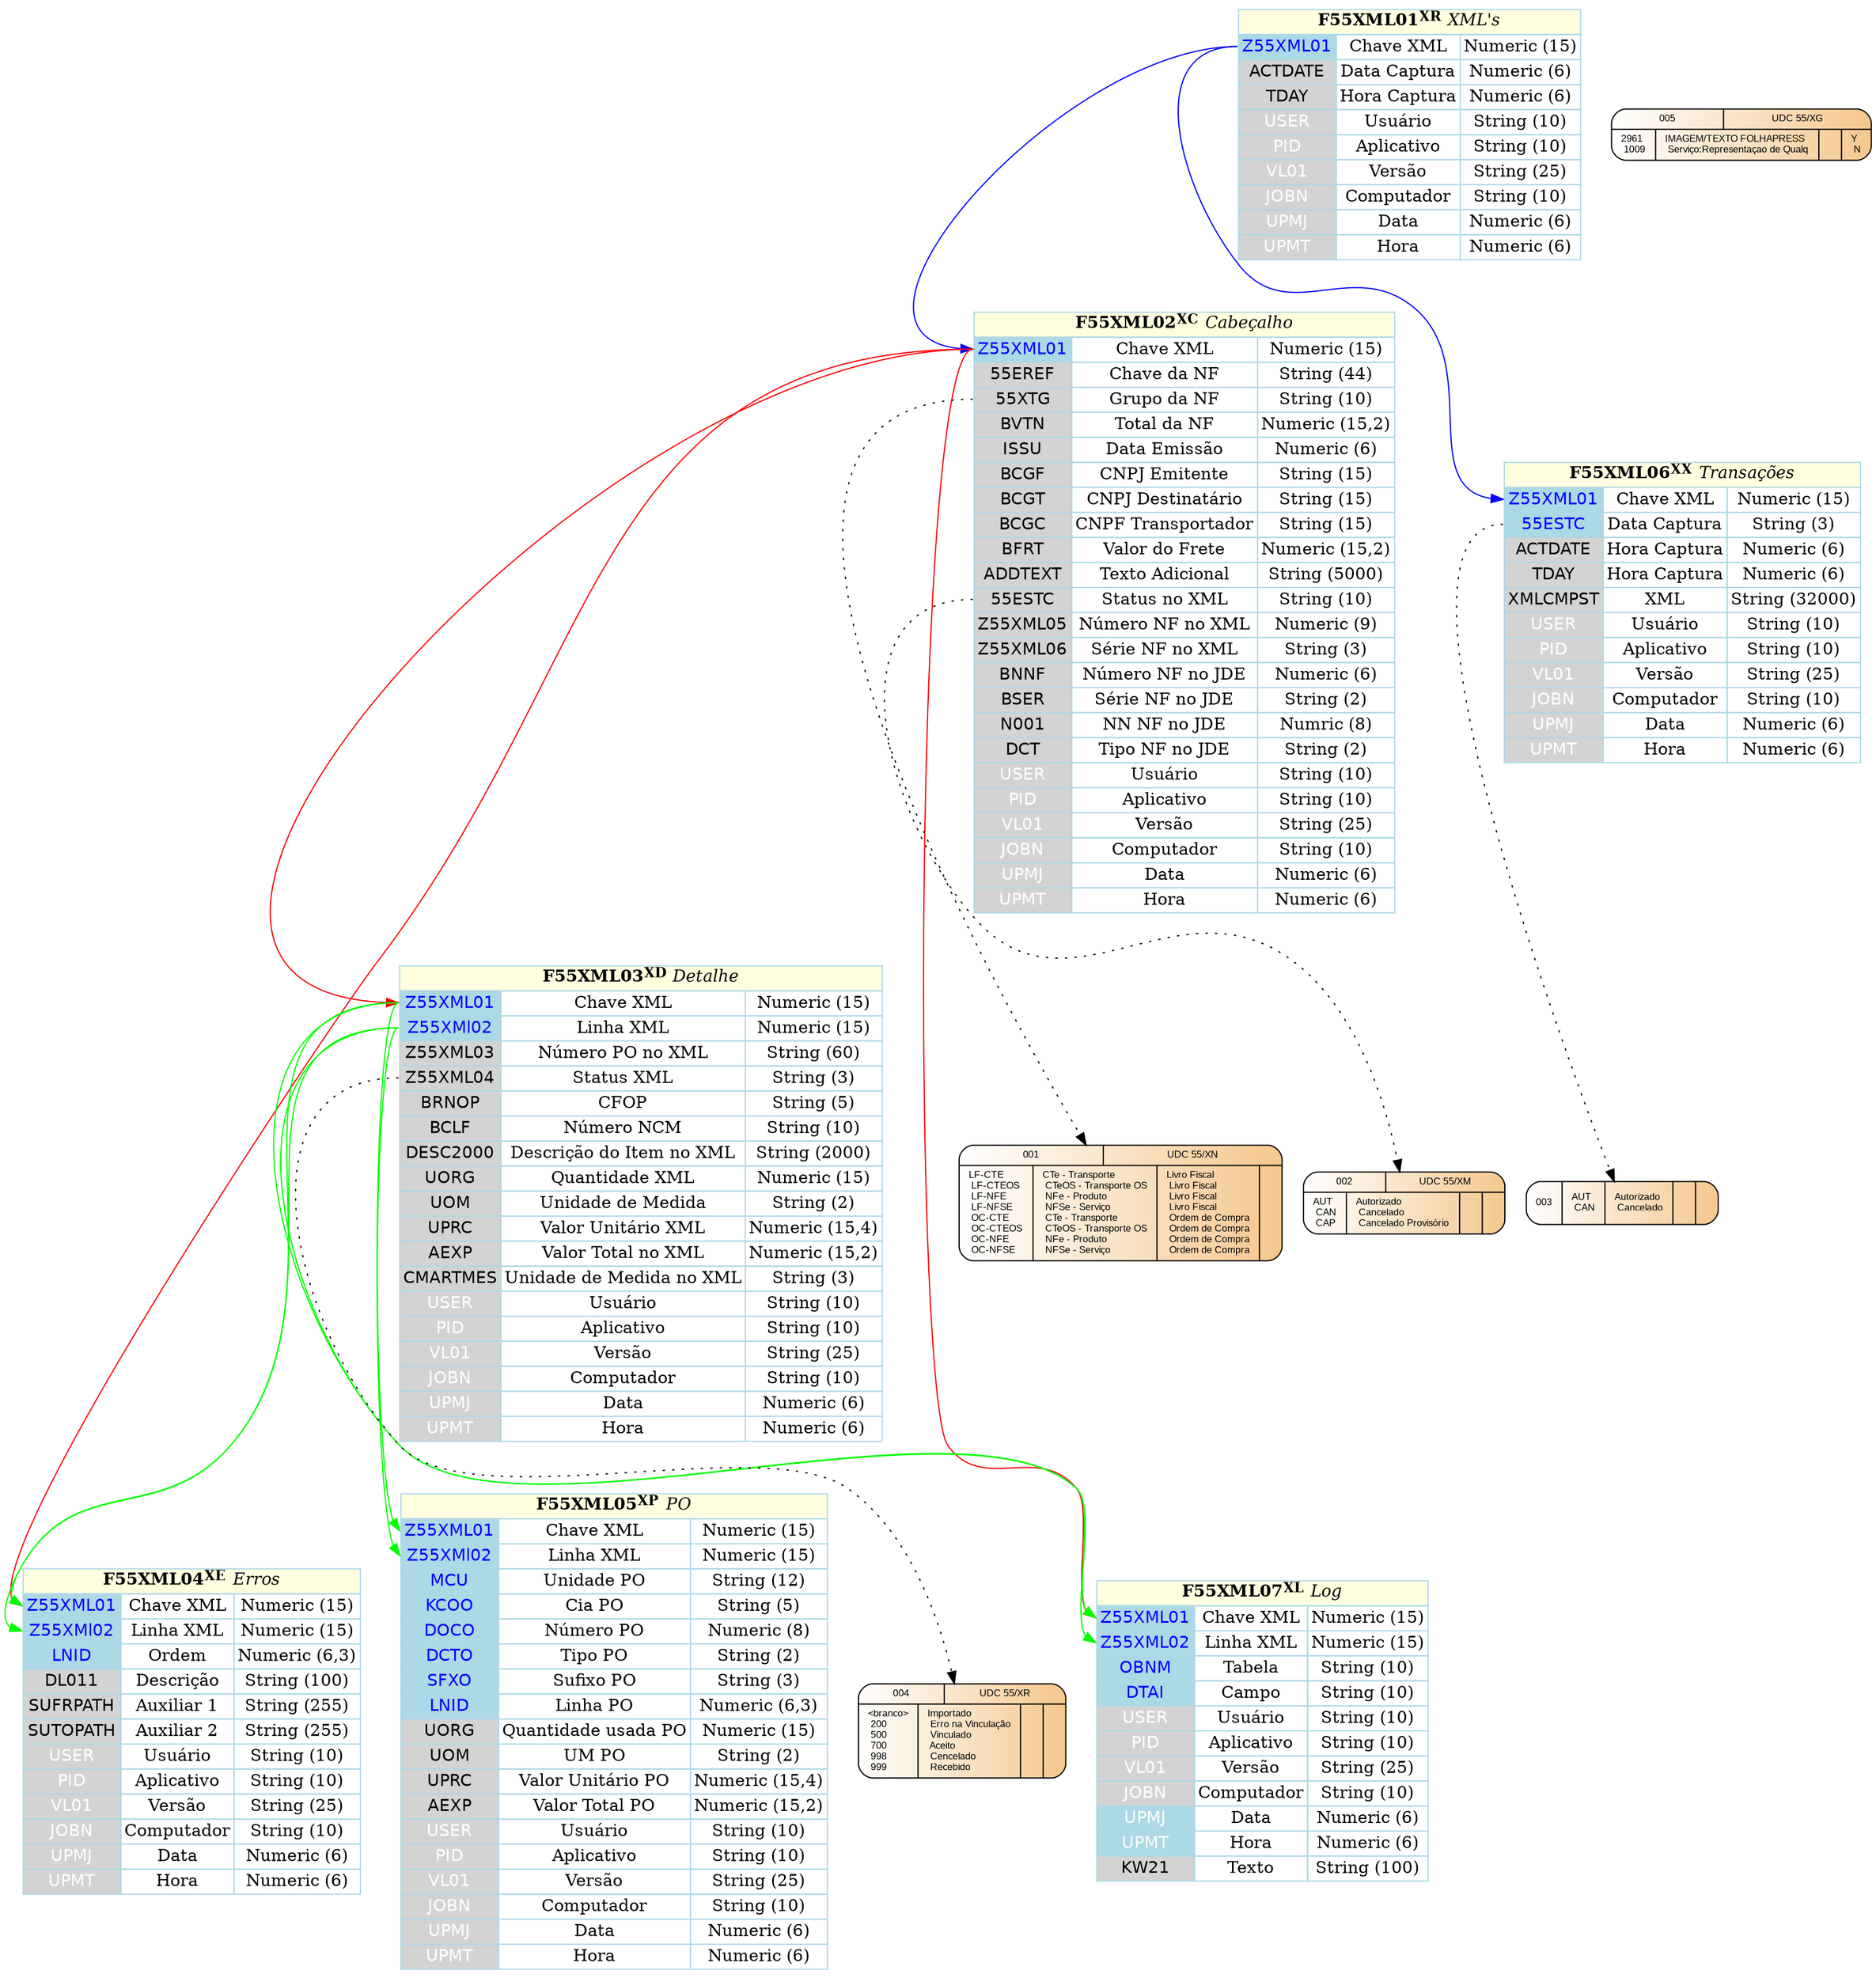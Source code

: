 digraph H {

  tabela01 [
   shape=none
   label=<
     <table border='0' cellborder='1' color='lightblue' cellspacing='0'>
       <tr><td colspan="3" bgcolor="lightyellow"><b>F55XML01<sup>XR</sup></b> <i>XML's</i></td></tr>
       <tr><td port='col01' bgcolor="lightblue"><font face="helvetica" color="blue">Z55XML01</font></td><td>Chave XML</td><td>Numeric (15)</td></tr>
       <tr><td port='col02' bgcolor="lightgray"><font face="helvetica" color="black">ACTDATE</font></td><td>Data Captura</td><td>Numeric (6)</td></tr>
       <tr><td port='col03' bgcolor="lightgray"><font face="helvetica" color="black">TDAY</font></td><td>Hora Captura</td><td>Numeric (6)</td></tr>
       <tr><td bgcolor="lightgray"><font face="helvetica" color="white">USER</font></td><td>Usuário</td><td>String (10)</td></tr>
       <tr><td bgcolor="lightgray"><font face="helvetica" color="white">PID</font></td><td>Aplicativo</td><td>String (10)</td></tr>
       <tr><td bgcolor="lightgray"><font face="helvetica" color="white">VL01</font></td><td>Versão</td><td>String (25)</td></tr>
       <tr><td bgcolor="lightgray"><font face="helvetica" color="white">JOBN</font></td><td>Computador</td><td>String (10)</td></tr>
       <tr><td bgcolor="lightgray"><font face="helvetica" color="white">UPMJ</font></td><td>Data</td><td>Numeric (6)</td></tr>
       <tr><td bgcolor="lightgray"><font face="helvetica" color="white">UPMT</font></td><td>Hora</td><td>Numeric (6)</td></tr>
     </table>
  >];

  tabela02 [
   shape=none
   label=<
     <table border='0' cellborder='1' color='lightblue' cellspacing='0'>
       <tr><td colspan="3" bgcolor="lightyellow"><b>F55XML02<sup>XC</sup></b> <i>Cabeçalho</i></td></tr>
       <tr><td port='col01' bgcolor="lightblue"><font face="helvetica" color="blue">Z55XML01</font></td><td>Chave XML</td><td>Numeric (15)</td></tr>
       <tr><td port='col02' bgcolor="lightgray"><font face="helvetica" color="black">55EREF</font></td><td>Chave da NF</td><td>String (44)</td></tr>
       <tr><td port='col03' bgcolor="lightgray"><font face="helvetica" color="black">55XTG</font></td><td>Grupo da NF</td><td>String (10)</td></tr>
       <tr><td port='col04' bgcolor="lightgray"><font face="helvetica" color="black">BVTN</font></td><td>Total da NF</td><td>Numeric (15,2)</td></tr>
       <tr><td port='col05' bgcolor="lightgray"><font face="helvetica" color="black">ISSU</font></td><td>Data Emissão</td><td>Numeric (6)</td></tr>
       <tr><td port='col06' bgcolor="lightgray"><font face="helvetica" color="black">BCGF</font></td><td>CNPJ Emitente</td><td>String (15)</td></tr>
       <tr><td port='col07' bgcolor="lightgray"><font face="helvetica" color="black">BCGT</font></td><td>CNPJ Destinatário</td><td>String (15)</td></tr>
       <tr><td port='col08' bgcolor="lightgray"><font face="helvetica" color="black">BCGC</font></td><td>CNPF Transportador</td><td>String (15)</td></tr>
       <tr><td port='col09' bgcolor="lightgray"><font face="helvetica" color="black">BFRT</font></td><td>Valor do Frete</td><td>Numeric (15,2)</td></tr>
       <tr><td port='col10' bgcolor="lightgray"><font face="helvetica" color="black">ADDTEXT</font></td><td>Texto Adicional</td><td>String (5000)</td></tr>
       <tr><td port='col11' bgcolor="lightgray"><font face="helvetica" color="black">55ESTC</font></td><td>Status no XML</td><td>String (10)</td></tr>
       <tr><td port='col12' bgcolor="lightgray"><font face="helvetica" color="black">Z55XML05</font></td><td>Número NF no XML</td><td>Numeric (9)</td></tr>
       <tr><td port='col13' bgcolor="lightgray"><font face="helvetica" color="black">Z55XML06</font></td><td>Série NF no XML</td><td>String (3)</td></tr>
       <tr><td port='col14' bgcolor="lightgray"><font face="helvetica" color="black">BNNF</font></td><td>Número NF no JDE</td><td>Numeric (6)</td></tr>
       <tr><td port='col15' bgcolor="lightgray"><font face="helvetica" color="black">BSER</font></td><td>Série NF no JDE</td><td>String (2)</td></tr>
       <tr><td port='col16' bgcolor="lightgray"><font face="helvetica" color="black">N001</font></td><td>NN NF no JDE</td><td>Numric (8)</td></tr>
       <tr><td port='col17' bgcolor="lightgray"><font face="helvetica" color="black">DCT</font></td><td>Tipo NF no JDE</td><td>String (2)</td></tr>
       <tr><td bgcolor="lightgray"><font face="helvetica" color="white">USER</font></td><td>Usuário</td><td>String (10)</td></tr>
       <tr><td bgcolor="lightgray"><font face="helvetica" color="white">PID</font></td><td>Aplicativo</td><td>String (10)</td></tr>
       <tr><td bgcolor="lightgray"><font face="helvetica" color="white">VL01</font></td><td>Versão</td><td>String (25)</td></tr>
       <tr><td bgcolor="lightgray"><font face="helvetica" color="white">JOBN</font></td><td>Computador</td><td>String (10)</td></tr>
       <tr><td bgcolor="lightgray"><font face="helvetica" color="white">UPMJ</font></td><td>Data</td><td>Numeric (6)</td></tr>
       <tr><td bgcolor="lightgray"><font face="helvetica" color="white">UPMT</font></td><td>Hora</td><td>Numeric (6)</td></tr>
     </table>
  >];

  tabela03 [
   shape=none
   label=<
     <table border='0' cellborder='1' color='lightblue' cellspacing='0'>
       <tr><td colspan="3" bgcolor="lightyellow"><b>F55XML03<sup>XD</sup></b> <i>Detalhe</i></td></tr>
       <tr><td port='col01' bgcolor="lightblue"><font face="helvetica" color="blue">Z55XML01</font></td><td>Chave XML</td><td>Numeric (15)</td></tr>
       <tr><td port='col02' bgcolor="lightblue"><font face="helvetica" color="blue">Z55XMl02</font></td><td>Linha XML</td><td>Numeric (15)</td></tr>
       <tr><td port='col03' bgcolor="lightgray"><font face="helvetica" color="black">Z55XML03</font></td><td>Número PO no XML</td><td>String (60)</td></tr>
       <tr><td port='col04' bgcolor="lightgray"><font face="helvetica" color="black">Z55XML04</font></td><td>Status XML</td><td>String (3)</td></tr>
       <tr><td port='col05' bgcolor="lightgray"><font face="helvetica" color="black">BRNOP</font></td><td>CFOP</td><td>String (5)</td></tr>
       <tr><td port='col06' bgcolor="lightgray"><font face="helvetica" color="black">BCLF</font></td><td>Número NCM</td><td>String (10)</td></tr>
       <tr><td port='col07' bgcolor="lightgray"><font face="helvetica" color="black">DESC2000</font></td><td>Descrição do Item no XML</td><td>String (2000)</td></tr>
       <tr><td port='col08' bgcolor="lightgray"><font face="helvetica" color="black">UORG</font></td><td>Quantidade XML</td><td>Numeric (15)</td></tr>
       <tr><td port='col09' bgcolor="lightgray"><font face="helvetica" color="black">UOM</font></td><td>Unidade de Medida</td><td>String (2)</td></tr>
       <tr><td port='col10' bgcolor="lightgray"><font face="helvetica" color="black">UPRC</font></td><td>Valor Unitário XML</td><td>Numeric (15,4)</td></tr>
       <tr><td port='col11' bgcolor="lightgray"><font face="helvetica" color="black">AEXP</font></td><td>Valor Total no XML</td><td>Numeric (15,2)</td></tr>
       <tr><td port='col12' bgcolor="lightgray"><font face="helvetica" color="black">CMARTMES</font></td><td>Unidade de Medida no XML</td><td>String (3)</td></tr>
       <tr><td bgcolor="lightgray"><font face="helvetica" color="white">USER</font></td><td>Usuário</td><td>String (10)</td></tr>
       <tr><td bgcolor="lightgray"><font face="helvetica" color="white">PID</font></td><td>Aplicativo</td><td>String (10)</td></tr>
       <tr><td bgcolor="lightgray"><font face="helvetica" color="white">VL01</font></td><td>Versão</td><td>String (25)</td></tr>
       <tr><td bgcolor="lightgray"><font face="helvetica" color="white">JOBN</font></td><td>Computador</td><td>String (10)</td></tr>
       <tr><td bgcolor="lightgray"><font face="helvetica" color="white">UPMJ</font></td><td>Data</td><td>Numeric (6)</td></tr>
       <tr><td bgcolor="lightgray"><font face="helvetica" color="white">UPMT</font></td><td>Hora</td><td>Numeric (6)</td></tr>
     </table>
  >];

  tabela04 [
   shape=none
   label=<
     <table border='0' cellborder='1' color='lightblue' cellspacing='0'>
       <tr><td colspan="3" bgcolor="lightyellow"><b>F55XML04<sup>XE</sup></b> <i>Erros</i></td></tr>
       <tr><td port='col01' bgcolor="lightblue"><font face="helvetica" color="blue">Z55XML01</font></td><td>Chave XML</td><td>Numeric (15)</td></tr>
       <tr><td port='col02' bgcolor="lightblue"><font face="helvetica" color="blue">Z55XMl02</font></td><td>Linha XML</td><td>Numeric (15)</td></tr>
       <tr><td port='col03' bgcolor="lightblue"><font face="helvetica" color="blue">LNID</font></td><td>Ordem</td><td>Numeric (6,3)</td></tr>
       <tr><td port='col04' bgcolor="lightgray"><font face="helvetica" color="black">DL011</font></td><td>Descrição</td><td>String (100)</td></tr>
       <tr><td port='col04' bgcolor="lightgray"><font face="helvetica" color="black">SUFRPATH</font></td><td>Auxiliar 1</td><td>String (255)</td></tr>
       <tr><td port='col04' bgcolor="lightgray"><font face="helvetica" color="black">SUTOPATH</font></td><td>Auxiliar 2</td><td>String (255)</td></tr>
       <tr><td bgcolor="lightgray"><font face="helvetica" color="white">USER</font></td><td>Usuário</td><td>String (10)</td></tr>
       <tr><td bgcolor="lightgray"><font face="helvetica" color="white">PID</font></td><td>Aplicativo</td><td>String (10)</td></tr>
       <tr><td bgcolor="lightgray"><font face="helvetica" color="white">VL01</font></td><td>Versão</td><td>String (25)</td></tr>
       <tr><td bgcolor="lightgray"><font face="helvetica" color="white">JOBN</font></td><td>Computador</td><td>String (10)</td></tr>
       <tr><td bgcolor="lightgray"><font face="helvetica" color="white">UPMJ</font></td><td>Data</td><td>Numeric (6)</td></tr>
       <tr><td bgcolor="lightgray"><font face="helvetica" color="white">UPMT</font></td><td>Hora</td><td>Numeric (6)</td></tr>
     </table>
  >];

  tabela05 [
   shape=none
   label=<
     <table border='0' cellborder='1' color='lightblue' cellspacing='0'>
       <tr><td colspan="3" bgcolor="lightyellow"><b>F55XML05<sup>XP</sup></b> <i>PO</i></td></tr>
       <tr><td port='col01' bgcolor="lightblue"><font face="helvetica" color="blue">Z55XML01</font></td><td>Chave XML</td><td>Numeric (15)</td></tr>
       <tr><td port='col02' bgcolor="lightblue"><font face="helvetica" color="blue">Z55XMl02</font></td><td>Linha XML</td><td>Numeric (15)</td></tr>
       <tr><td port='col03' bgcolor="lightblue"><font face="helvetica" color="blue">MCU</font></td><td>Unidade PO</td><td>String (12)</td></tr>
       <tr><td port='col04' bgcolor="lightblue"><font face="helvetica" color="blue">KCOO</font></td><td>Cia PO</td><td>String (5)</td></tr>
       <tr><td port='col05' bgcolor="lightblue"><font face="helvetica" color="blue">DOCO</font></td><td>Número PO</td><td>Numeric (8)</td></tr>
       <tr><td port='col06' bgcolor="lightblue"><font face="helvetica" color="blue">DCTO</font></td><td>Tipo PO</td><td>String (2)</td></tr>
       <tr><td port='col07' bgcolor="lightblue"><font face="helvetica" color="blue">SFXO</font></td><td>Sufixo PO</td><td>String (3)</td></tr>
       <tr><td port='col08' bgcolor="lightblue"><font face="helvetica" color="blue">LNID</font></td><td>Linha PO</td><td>Numeric (6,3)</td></tr>
       <tr><td port='col09' bgcolor="lightgray"><font face="helvetica" color="black">UORG</font></td><td>Quantidade usada PO</td><td>Numeric (15)</td></tr>
       <tr><td port='col10' bgcolor="lightgray"><font face="helvetica" color="black">UOM</font></td><td>UM PO</td><td>String (2)</td></tr>
       <tr><td port='col11' bgcolor="lightgray"><font face="helvetica" color="black">UPRC</font></td><td>Valor Unitário PO</td><td>Numeric (15,4)</td></tr>
       <tr><td port='col12' bgcolor="lightgray"><font face="helvetica" color="black">AEXP</font></td><td>Valor Total PO</td><td>Numeric (15,2)</td></tr>
       <tr><td bgcolor="lightgray"><font face="helvetica" color="white">USER</font></td><td>Usuário</td><td>String (10)</td></tr>
       <tr><td bgcolor="lightgray"><font face="helvetica" color="white">PID</font></td><td>Aplicativo</td><td>String (10)</td></tr>
       <tr><td bgcolor="lightgray"><font face="helvetica" color="white">VL01</font></td><td>Versão</td><td>String (25)</td></tr>
       <tr><td bgcolor="lightgray"><font face="helvetica" color="white">JOBN</font></td><td>Computador</td><td>String (10)</td></tr>
       <tr><td bgcolor="lightgray"><font face="helvetica" color="white">UPMJ</font></td><td>Data</td><td>Numeric (6)</td></tr>
       <tr><td bgcolor="lightgray"><font face="helvetica" color="white">UPMT</font></td><td>Hora</td><td>Numeric (6)</td></tr>
     </table>
  >];

  tabela06 [
   shape=none
   label=<
     <table border='0' cellborder='1' color='lightblue' cellspacing='0'>
       <tr><td colspan="3" bgcolor="lightyellow"><b>F55XML06<sup>XX</sup></b> <i>Transações</i></td></tr>
       <tr><td port='col01' bgcolor="lightblue"><font face="helvetica" color="blue">Z55XML01</font></td><td>Chave XML</td><td>Numeric (15)</td></tr>
       <tr><td port='col02' bgcolor="lightblue"><font face="helvetica" color="blue">55ESTC</font></td><td>Data Captura</td><td>String (3)</td></tr>
       <tr><td port='col03' bgcolor="lightgray"><font face="helvetica" color="black">ACTDATE</font></td><td>Hora Captura</td><td>Numeric (6)</td></tr>
       <tr><td port='col04' bgcolor="lightgray"><font face="helvetica" color="black">TDAY</font></td><td>Hora Captura</td><td>Numeric (6)</td></tr>
       <tr><td port='col05' bgcolor="lightgray"><font face="helvetica" color="black">XMLCMPST</font></td><td>XML</td><td>String (32000)</td></tr>
       <tr><td bgcolor="lightgray"><font face="helvetica" color="white">USER</font></td><td>Usuário</td><td>String (10)</td></tr>
       <tr><td bgcolor="lightgray"><font face="helvetica" color="white">PID</font></td><td>Aplicativo</td><td>String (10)</td></tr>
       <tr><td bgcolor="lightgray"><font face="helvetica" color="white">VL01</font></td><td>Versão</td><td>String (25)</td></tr>
       <tr><td bgcolor="lightgray"><font face="helvetica" color="white">JOBN</font></td><td>Computador</td><td>String (10)</td></tr>
       <tr><td bgcolor="lightgray"><font face="helvetica" color="white">UPMJ</font></td><td>Data</td><td>Numeric (6)</td></tr>
       <tr><td bgcolor="lightgray"><font face="helvetica" color="white">UPMT</font></td><td>Hora</td><td>Numeric (6)</td></tr>
     </table>
  >];

  tabela07 [
   shape=none
   label=<
     <table border='0' cellborder='1' color='lightblue' cellspacing='0'>
       <tr><td colspan="3" bgcolor="lightyellow"><b>F55XML07<sup>XL</sup></b> <i>Log</i></td></tr>
       <tr><td port='col01' bgcolor="lightblue"><font face="helvetica" color="blue">Z55XML01</font></td><td>Chave XML</td><td>Numeric (15)</td></tr>
       <tr><td port='col02' bgcolor="lightblue"><font face="helvetica" color="blue">Z55XML02</font></td><td>Linha XML</td><td>Numeric (15)</td></tr>
       <tr><td port='col03' bgcolor="lightblue"><font face="helvetica" color="blue">OBNM</font></td><td>Tabela</td><td>String (10)</td></tr>
       <tr><td port='col04' bgcolor="lightblue"><font face="helvetica" color="blue">DTAI</font></td><td>Campo</td><td>String (10)</td></tr>
       <tr><td port='col05' bgcolor="lightgray"><font face="helvetica" color="white">USER</font></td><td>Usuário</td><td>String (10)</td></tr>
       <tr><td port='col06' bgcolor="lightgray"><font face="helvetica" color="white">PID</font></td><td>Aplicativo</td><td>String (10)</td></tr>
       <tr><td port='col07' bgcolor="lightgray"><font face="helvetica" color="white">VL01</font></td><td>Versão</td><td>String (25)</td></tr>
       <tr><td port='col08' bgcolor="lightgray"><font face="helvetica" color="white">JOBN</font></td><td>Computador</td><td>String (10)</td></tr>
       <tr><td port='col09' bgcolor="lightblue"><font face="helvetica" color="white">UPMJ</font></td><td>Data</td><td>Numeric (6)</td></tr>
       <tr><td port='col10' bgcolor="lightblue"><font face="helvetica" color="white">UPMT</font></td><td>Hora</td><td>Numeric (6)</td></tr>
       <tr><td port='col11' bgcolor="lightgray"><font face="helvetica" color="black">KW21</font></td><td>Texto</td><td>String (100)</td></tr>
     </table>
  >];

  node001 [
    fontname = "Arial",
    fontsize = 8,
    shape=record,
    style="rounded,filled",
    fillcolor="white:#f5c78e"
    label="{{001|
             UDC 55/XN}|{
             LF-CTE\l
             LF-CTEOS\l
             LF-NFE\l
             LF-NFSE\l
             OC-CTE\l
             OC-CTEOS\l
             OC-NFE\l
             OC-NFSE\l|
             CTe - Transporte\l
             CTeOS - Transporte OS\l
             NFe - Produto\l
             NFSe - Serviço\l
             CTe - Transporte\l
             CTeOS - Transporte OS\l
             NFe - Produto\l
             NFSe - Serviço\l|
             Livro Fiscal\l
             Livro Fiscal\l
             Livro Fiscal\l
             Livro Fiscal\l
             Ordem de Compra\l
             Ordem de Compra\l
             Ordem de Compra\l
             Ordem de Compra\l|}}"
  ]

  node002 [
    fontname = "Arial",
    fontsize = 8,
    shape=record,
    style="rounded,filled",
    fillcolor="white:#f5c78e"
    label="{{002|
             UDC 55/XM}|{
             AUT\l
             CAN\l
             CAP\l|
             Autorizado\l
             Cancelado\l
             Cancelado Provisório\l||}}"
  ]

  node003 [
    fontname = "Arial",
    fontsize = 8,
    shape=record,
    style="rounded,filled",
    fillcolor="white:#f5c78e"
    label="003|
           AUT\l
           CAN\l|
           Autorizado\l
           Cancelado\l||}"
  ]

  node004 [
    fontname = "Arial",
    fontsize = 8,
    shape=record,
    style="rounded,filled",
    fillcolor="white:#f5c78e"
    label="{{004|
             UDC 55/XR}|{
             \<branco\>\l
             200\l
             500\l
             700\l
             998\l
             999\l|
             Importado\l
             Erro na Vinculação\l
             Vinculado\l
             Aceito\l
             Cencelado\l
             Recebido\l||}}"
  ]

  node005 [
    fontname = "Arial",
    fontsize = 8,
    shape=record,
    style="rounded,filled",
    fillcolor="white:#f5c78e"
    label="{{005|
             UDC 55/XG}|{
             2961\l
             1009\l|
             IMAGEM/TEXTO FOLHAPRESS\l
             Serviço:Representaçao de Qualq\l||
             Y\l
             N\l}}"
  ]

  tabela01:col01 -> tabela02:col01 [color="blue"];
  tabela01:col01 -> tabela06:col01 [color="blue"];
  tabela02:col01 -> tabela03:col01 [color="red"];
  tabela02:col01 -> tabela04:col01 [color="red"];
  tabela02:col01 -> tabela07:col01 [color="red"];
  tabela02:col03 -> node001 [style="dotted"];
  tabela02:col11 -> node002 [style="dotted"];
  tabela03:col01 -> tabela04:col01 [color="green"];
  tabela03:col02 -> tabela04:col02 [color="green"];
  tabela03:col01 -> tabela05:col01 [color="green"];
  tabela03:col02 -> tabela05:col02 [color="green"];
  tabela03:col01 -> tabela07:col01 [color="green"];
  tabela03:col02 -> tabela07:col02 [color="green"];
  tabela03:col04 -> node004 [style="dotted"];
  tabela06:col02 -> node003 [style="dotted"];

}